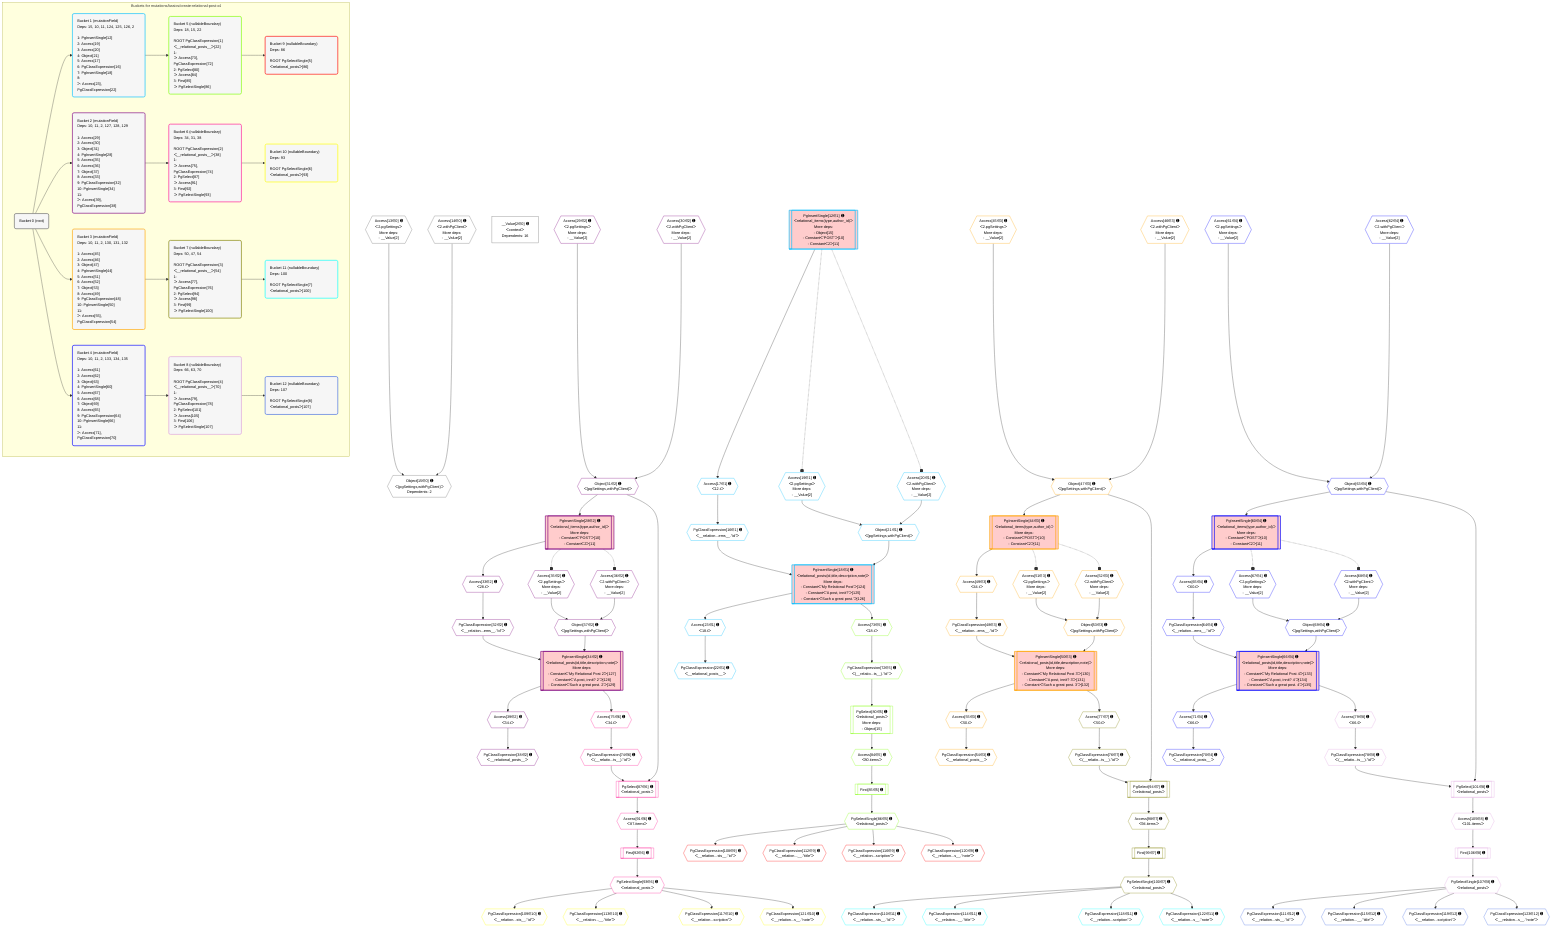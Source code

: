 %%{init: {'themeVariables': { 'fontSize': '12px'}}}%%
graph TD
    classDef path fill:#eee,stroke:#000,color:#000
    classDef plan fill:#fff,stroke-width:1px,color:#000
    classDef itemplan fill:#fff,stroke-width:2px,color:#000
    classDef unbatchedplan fill:#dff,stroke-width:1px,color:#000
    classDef sideeffectplan fill:#fcc,stroke-width:2px,color:#000
    classDef bucket fill:#f6f6f6,color:#000,stroke-width:2px,text-align:left

    subgraph "Buckets for mutations/basics/create-relational-post-x4"
    Bucket0("Bucket 0 (root)"):::bucket
    Bucket1("Bucket 1 (mutationField)<br />Deps: 15, 10, 11, 124, 125, 126, 2<br /><br />1: PgInsertSingle[12]<br />2: Access[19]<br />3: Access[20]<br />4: Object[21]<br />5: Access[17]<br />6: PgClassExpression[16]<br />7: PgInsertSingle[18]<br />8: <br />ᐳ: Access[23], PgClassExpression[22]"):::bucket
    Bucket2("Bucket 2 (mutationField)<br />Deps: 10, 11, 2, 127, 128, 129<br /><br />1: Access[29]<br />2: Access[30]<br />3: Object[31]<br />4: PgInsertSingle[28]<br />5: Access[35]<br />6: Access[36]<br />7: Object[37]<br />8: Access[33]<br />9: PgClassExpression[32]<br />10: PgInsertSingle[34]<br />11: <br />ᐳ: Access[39], PgClassExpression[38]"):::bucket
    Bucket3("Bucket 3 (mutationField)<br />Deps: 10, 11, 2, 130, 131, 132<br /><br />1: Access[45]<br />2: Access[46]<br />3: Object[47]<br />4: PgInsertSingle[44]<br />5: Access[51]<br />6: Access[52]<br />7: Object[53]<br />8: Access[49]<br />9: PgClassExpression[48]<br />10: PgInsertSingle[50]<br />11: <br />ᐳ: Access[55], PgClassExpression[54]"):::bucket
    Bucket4("Bucket 4 (mutationField)<br />Deps: 10, 11, 2, 133, 134, 135<br /><br />1: Access[61]<br />2: Access[62]<br />3: Object[63]<br />4: PgInsertSingle[60]<br />5: Access[67]<br />6: Access[68]<br />7: Object[69]<br />8: Access[65]<br />9: PgClassExpression[64]<br />10: PgInsertSingle[66]<br />11: <br />ᐳ: Access[71], PgClassExpression[70]"):::bucket
    Bucket5("Bucket 5 (nullableBoundary)<br />Deps: 18, 15, 22<br /><br />ROOT PgClassExpression{1}ᐸ__relational_posts__ᐳ[22]<br />1: <br />ᐳ: Access[73], PgClassExpression[72]<br />2: PgSelect[80]<br />ᐳ: Access[84]<br />3: First[85]<br />ᐳ: PgSelectSingle[86]"):::bucket
    Bucket6("Bucket 6 (nullableBoundary)<br />Deps: 34, 31, 38<br /><br />ROOT PgClassExpression{2}ᐸ__relational_posts__ᐳ[38]<br />1: <br />ᐳ: Access[75], PgClassExpression[74]<br />2: PgSelect[87]<br />ᐳ: Access[91]<br />3: First[92]<br />ᐳ: PgSelectSingle[93]"):::bucket
    Bucket7("Bucket 7 (nullableBoundary)<br />Deps: 50, 47, 54<br /><br />ROOT PgClassExpression{3}ᐸ__relational_posts__ᐳ[54]<br />1: <br />ᐳ: Access[77], PgClassExpression[76]<br />2: PgSelect[94]<br />ᐳ: Access[98]<br />3: First[99]<br />ᐳ: PgSelectSingle[100]"):::bucket
    Bucket8("Bucket 8 (nullableBoundary)<br />Deps: 66, 63, 70<br /><br />ROOT PgClassExpression{4}ᐸ__relational_posts__ᐳ[70]<br />1: <br />ᐳ: Access[79], PgClassExpression[78]<br />2: PgSelect[101]<br />ᐳ: Access[105]<br />3: First[106]<br />ᐳ: PgSelectSingle[107]"):::bucket
    Bucket9("Bucket 9 (nullableBoundary)<br />Deps: 86<br /><br />ROOT PgSelectSingle{5}ᐸrelational_postsᐳ[86]"):::bucket
    Bucket10("Bucket 10 (nullableBoundary)<br />Deps: 93<br /><br />ROOT PgSelectSingle{6}ᐸrelational_postsᐳ[93]"):::bucket
    Bucket11("Bucket 11 (nullableBoundary)<br />Deps: 100<br /><br />ROOT PgSelectSingle{7}ᐸrelational_postsᐳ[100]"):::bucket
    Bucket12("Bucket 12 (nullableBoundary)<br />Deps: 107<br /><br />ROOT PgSelectSingle{8}ᐸrelational_postsᐳ[107]"):::bucket
    end
    Bucket0 --> Bucket1 & Bucket2 & Bucket3 & Bucket4
    Bucket1 --> Bucket5
    Bucket2 --> Bucket6
    Bucket3 --> Bucket7
    Bucket4 --> Bucket8
    Bucket5 --> Bucket9
    Bucket6 --> Bucket10
    Bucket7 --> Bucket11
    Bucket8 --> Bucket12

    %% plan dependencies
    Object15{{"Object[15∈0] ➊<br />ᐸ{pgSettings,withPgClient}ᐳ<br />Dependents: 2"}}:::plan
    Access13{{"Access[13∈0] ➊<br />ᐸ2.pgSettingsᐳ<br />More deps:<br />- __Value[2]"}}:::plan
    Access14{{"Access[14∈0] ➊<br />ᐸ2.withPgClientᐳ<br />More deps:<br />- __Value[2]"}}:::plan
    Access13 & Access14 --> Object15
    __Value2["__Value[2∈0] ➊<br />ᐸcontextᐳ<br />Dependents: 16"]:::plan
    PgInsertSingle18[["PgInsertSingle[18∈1] ➊<br />ᐸrelational_posts(id,title,description,note)ᐳ<br />More deps:<br />- Constantᐸ'My Relational Post'ᐳ[124]<br />- Constantᐸ'A post, innit?'ᐳ[125]<br />- Constantᐸ'Such a great post.'ᐳ[126]"]]:::sideeffectplan
    Object21{{"Object[21∈1] ➊<br />ᐸ{pgSettings,withPgClient}ᐳ"}}:::plan
    PgClassExpression16{{"PgClassExpression[16∈1] ➊<br />ᐸ__relation...ems__.”id”ᐳ"}}:::plan
    Object21 & PgClassExpression16 --> PgInsertSingle18
    PgInsertSingle12[["PgInsertSingle[12∈1] ➊<br />ᐸrelational_items(type,author_id)ᐳ<br />More deps:<br />- Object[15]<br />- Constantᐸ'POST'ᐳ[10]<br />- Constantᐸ2ᐳ[11]"]]:::sideeffectplan
    Access19{{"Access[19∈1] ➊<br />ᐸ2.pgSettingsᐳ<br />More deps:<br />- __Value[2]"}}:::plan
    Access20{{"Access[20∈1] ➊<br />ᐸ2.withPgClientᐳ<br />More deps:<br />- __Value[2]"}}:::plan
    Access19 & Access20 --> Object21
    Access17{{"Access[17∈1] ➊<br />ᐸ12.tᐳ"}}:::plan
    Access17 --> PgClassExpression16
    PgInsertSingle12 --> Access17
    PgClassExpression22{{"PgClassExpression[22∈1] ➊<br />ᐸ__relational_posts__ᐳ"}}:::plan
    Access23{{"Access[23∈1] ➊<br />ᐸ18.tᐳ"}}:::plan
    Access23 --> PgClassExpression22
    PgInsertSingle18 --> Access23
    PgInsertSingle34[["PgInsertSingle[34∈2] ➊<br />ᐸrelational_posts(id,title,description,note)ᐳ<br />More deps:<br />- Constantᐸ'My Relational Post 2'ᐳ[127]<br />- Constantᐸ'A post, innit? 2'ᐳ[128]<br />- Constantᐸ'Such a great post. 2'ᐳ[129]"]]:::sideeffectplan
    Object37{{"Object[37∈2] ➊<br />ᐸ{pgSettings,withPgClient}ᐳ"}}:::plan
    PgClassExpression32{{"PgClassExpression[32∈2] ➊<br />ᐸ__relation...ems__.”id”ᐳ"}}:::plan
    Object37 & PgClassExpression32 --> PgInsertSingle34
    PgInsertSingle28[["PgInsertSingle[28∈2] ➊<br />ᐸrelational_items(type,author_id)ᐳ<br />More deps:<br />- Constantᐸ'POST'ᐳ[10]<br />- Constantᐸ2ᐳ[11]"]]:::sideeffectplan
    Object31{{"Object[31∈2] ➊<br />ᐸ{pgSettings,withPgClient}ᐳ"}}:::plan
    Object31 --> PgInsertSingle28
    Access29{{"Access[29∈2] ➊<br />ᐸ2.pgSettingsᐳ<br />More deps:<br />- __Value[2]"}}:::plan
    Access30{{"Access[30∈2] ➊<br />ᐸ2.withPgClientᐳ<br />More deps:<br />- __Value[2]"}}:::plan
    Access29 & Access30 --> Object31
    Access35{{"Access[35∈2] ➊<br />ᐸ2.pgSettingsᐳ<br />More deps:<br />- __Value[2]"}}:::plan
    Access36{{"Access[36∈2] ➊<br />ᐸ2.withPgClientᐳ<br />More deps:<br />- __Value[2]"}}:::plan
    Access35 & Access36 --> Object37
    Access33{{"Access[33∈2] ➊<br />ᐸ28.tᐳ"}}:::plan
    Access33 --> PgClassExpression32
    PgInsertSingle28 --> Access33
    PgClassExpression38{{"PgClassExpression[38∈2] ➊<br />ᐸ__relational_posts__ᐳ"}}:::plan
    Access39{{"Access[39∈2] ➊<br />ᐸ34.tᐳ"}}:::plan
    Access39 --> PgClassExpression38
    PgInsertSingle34 --> Access39
    PgInsertSingle50[["PgInsertSingle[50∈3] ➊<br />ᐸrelational_posts(id,title,description,note)ᐳ<br />More deps:<br />- Constantᐸ'My Relational Post 3'ᐳ[130]<br />- Constantᐸ'A post, innit? 3'ᐳ[131]<br />- Constantᐸ'Such a great post. 3'ᐳ[132]"]]:::sideeffectplan
    Object53{{"Object[53∈3] ➊<br />ᐸ{pgSettings,withPgClient}ᐳ"}}:::plan
    PgClassExpression48{{"PgClassExpression[48∈3] ➊<br />ᐸ__relation...ems__.”id”ᐳ"}}:::plan
    Object53 & PgClassExpression48 --> PgInsertSingle50
    PgInsertSingle44[["PgInsertSingle[44∈3] ➊<br />ᐸrelational_items(type,author_id)ᐳ<br />More deps:<br />- Constantᐸ'POST'ᐳ[10]<br />- Constantᐸ2ᐳ[11]"]]:::sideeffectplan
    Object47{{"Object[47∈3] ➊<br />ᐸ{pgSettings,withPgClient}ᐳ"}}:::plan
    Object47 --> PgInsertSingle44
    Access45{{"Access[45∈3] ➊<br />ᐸ2.pgSettingsᐳ<br />More deps:<br />- __Value[2]"}}:::plan
    Access46{{"Access[46∈3] ➊<br />ᐸ2.withPgClientᐳ<br />More deps:<br />- __Value[2]"}}:::plan
    Access45 & Access46 --> Object47
    Access51{{"Access[51∈3] ➊<br />ᐸ2.pgSettingsᐳ<br />More deps:<br />- __Value[2]"}}:::plan
    Access52{{"Access[52∈3] ➊<br />ᐸ2.withPgClientᐳ<br />More deps:<br />- __Value[2]"}}:::plan
    Access51 & Access52 --> Object53
    Access49{{"Access[49∈3] ➊<br />ᐸ44.tᐳ"}}:::plan
    Access49 --> PgClassExpression48
    PgInsertSingle44 --> Access49
    PgClassExpression54{{"PgClassExpression[54∈3] ➊<br />ᐸ__relational_posts__ᐳ"}}:::plan
    Access55{{"Access[55∈3] ➊<br />ᐸ50.tᐳ"}}:::plan
    Access55 --> PgClassExpression54
    PgInsertSingle50 --> Access55
    PgInsertSingle66[["PgInsertSingle[66∈4] ➊<br />ᐸrelational_posts(id,title,description,note)ᐳ<br />More deps:<br />- Constantᐸ'My Relational Post 4'ᐳ[133]<br />- Constantᐸ'A post, innit? 4'ᐳ[134]<br />- Constantᐸ'Such a great post. 4'ᐳ[135]"]]:::sideeffectplan
    Object69{{"Object[69∈4] ➊<br />ᐸ{pgSettings,withPgClient}ᐳ"}}:::plan
    PgClassExpression64{{"PgClassExpression[64∈4] ➊<br />ᐸ__relation...ems__.”id”ᐳ"}}:::plan
    Object69 & PgClassExpression64 --> PgInsertSingle66
    PgInsertSingle60[["PgInsertSingle[60∈4] ➊<br />ᐸrelational_items(type,author_id)ᐳ<br />More deps:<br />- Constantᐸ'POST'ᐳ[10]<br />- Constantᐸ2ᐳ[11]"]]:::sideeffectplan
    Object63{{"Object[63∈4] ➊<br />ᐸ{pgSettings,withPgClient}ᐳ"}}:::plan
    Object63 --> PgInsertSingle60
    Access61{{"Access[61∈4] ➊<br />ᐸ2.pgSettingsᐳ<br />More deps:<br />- __Value[2]"}}:::plan
    Access62{{"Access[62∈4] ➊<br />ᐸ2.withPgClientᐳ<br />More deps:<br />- __Value[2]"}}:::plan
    Access61 & Access62 --> Object63
    Access67{{"Access[67∈4] ➊<br />ᐸ2.pgSettingsᐳ<br />More deps:<br />- __Value[2]"}}:::plan
    Access68{{"Access[68∈4] ➊<br />ᐸ2.withPgClientᐳ<br />More deps:<br />- __Value[2]"}}:::plan
    Access67 & Access68 --> Object69
    Access65{{"Access[65∈4] ➊<br />ᐸ60.tᐳ"}}:::plan
    Access65 --> PgClassExpression64
    PgInsertSingle60 --> Access65
    PgClassExpression70{{"PgClassExpression[70∈4] ➊<br />ᐸ__relational_posts__ᐳ"}}:::plan
    Access71{{"Access[71∈4] ➊<br />ᐸ66.tᐳ"}}:::plan
    Access71 --> PgClassExpression70
    PgInsertSingle66 --> Access71
    PgSelect80[["PgSelect[80∈5] ➊<br />ᐸrelational_postsᐳ<br />More deps:<br />- Object[15]"]]:::plan
    PgClassExpression72{{"PgClassExpression[72∈5] ➊<br />ᐸ(__relatio...ts__).”id”ᐳ"}}:::plan
    PgClassExpression72 --> PgSelect80
    Access73{{"Access[73∈5] ➊<br />ᐸ18.tᐳ"}}:::plan
    Access73 --> PgClassExpression72
    PgInsertSingle18 --> Access73
    Access84{{"Access[84∈5] ➊<br />ᐸ80.itemsᐳ"}}:::plan
    PgSelect80 --> Access84
    First85[["First[85∈5] ➊"]]:::plan
    Access84 --> First85
    PgSelectSingle86{{"PgSelectSingle[86∈5] ➊<br />ᐸrelational_postsᐳ"}}:::plan
    First85 --> PgSelectSingle86
    PgSelect87[["PgSelect[87∈6] ➊<br />ᐸrelational_postsᐳ"]]:::plan
    PgClassExpression74{{"PgClassExpression[74∈6] ➊<br />ᐸ(__relatio...ts__).”id”ᐳ"}}:::plan
    Object31 & PgClassExpression74 --> PgSelect87
    Access75{{"Access[75∈6] ➊<br />ᐸ34.tᐳ"}}:::plan
    Access75 --> PgClassExpression74
    PgInsertSingle34 --> Access75
    Access91{{"Access[91∈6] ➊<br />ᐸ87.itemsᐳ"}}:::plan
    PgSelect87 --> Access91
    First92[["First[92∈6] ➊"]]:::plan
    Access91 --> First92
    PgSelectSingle93{{"PgSelectSingle[93∈6] ➊<br />ᐸrelational_postsᐳ"}}:::plan
    First92 --> PgSelectSingle93
    PgSelect94[["PgSelect[94∈7] ➊<br />ᐸrelational_postsᐳ"]]:::plan
    PgClassExpression76{{"PgClassExpression[76∈7] ➊<br />ᐸ(__relatio...ts__).”id”ᐳ"}}:::plan
    Object47 & PgClassExpression76 --> PgSelect94
    Access77{{"Access[77∈7] ➊<br />ᐸ50.tᐳ"}}:::plan
    Access77 --> PgClassExpression76
    PgInsertSingle50 --> Access77
    Access98{{"Access[98∈7] ➊<br />ᐸ94.itemsᐳ"}}:::plan
    PgSelect94 --> Access98
    First99[["First[99∈7] ➊"]]:::plan
    Access98 --> First99
    PgSelectSingle100{{"PgSelectSingle[100∈7] ➊<br />ᐸrelational_postsᐳ"}}:::plan
    First99 --> PgSelectSingle100
    PgSelect101[["PgSelect[101∈8] ➊<br />ᐸrelational_postsᐳ"]]:::plan
    PgClassExpression78{{"PgClassExpression[78∈8] ➊<br />ᐸ(__relatio...ts__).”id”ᐳ"}}:::plan
    Object63 & PgClassExpression78 --> PgSelect101
    Access79{{"Access[79∈8] ➊<br />ᐸ66.tᐳ"}}:::plan
    Access79 --> PgClassExpression78
    PgInsertSingle66 --> Access79
    Access105{{"Access[105∈8] ➊<br />ᐸ101.itemsᐳ"}}:::plan
    PgSelect101 --> Access105
    First106[["First[106∈8] ➊"]]:::plan
    Access105 --> First106
    PgSelectSingle107{{"PgSelectSingle[107∈8] ➊<br />ᐸrelational_postsᐳ"}}:::plan
    First106 --> PgSelectSingle107
    PgClassExpression108{{"PgClassExpression[108∈9] ➊<br />ᐸ__relation...sts__.”id”ᐳ"}}:::plan
    PgSelectSingle86 --> PgClassExpression108
    PgClassExpression112{{"PgClassExpression[112∈9] ➊<br />ᐸ__relation...__.”title”ᐳ"}}:::plan
    PgSelectSingle86 --> PgClassExpression112
    PgClassExpression116{{"PgClassExpression[116∈9] ➊<br />ᐸ__relation...scription”ᐳ"}}:::plan
    PgSelectSingle86 --> PgClassExpression116
    PgClassExpression120{{"PgClassExpression[120∈9] ➊<br />ᐸ__relation...s__.”note”ᐳ"}}:::plan
    PgSelectSingle86 --> PgClassExpression120
    PgClassExpression109{{"PgClassExpression[109∈10] ➊<br />ᐸ__relation...sts__.”id”ᐳ"}}:::plan
    PgSelectSingle93 --> PgClassExpression109
    PgClassExpression113{{"PgClassExpression[113∈10] ➊<br />ᐸ__relation...__.”title”ᐳ"}}:::plan
    PgSelectSingle93 --> PgClassExpression113
    PgClassExpression117{{"PgClassExpression[117∈10] ➊<br />ᐸ__relation...scription”ᐳ"}}:::plan
    PgSelectSingle93 --> PgClassExpression117
    PgClassExpression121{{"PgClassExpression[121∈10] ➊<br />ᐸ__relation...s__.”note”ᐳ"}}:::plan
    PgSelectSingle93 --> PgClassExpression121
    PgClassExpression110{{"PgClassExpression[110∈11] ➊<br />ᐸ__relation...sts__.”id”ᐳ"}}:::plan
    PgSelectSingle100 --> PgClassExpression110
    PgClassExpression114{{"PgClassExpression[114∈11] ➊<br />ᐸ__relation...__.”title”ᐳ"}}:::plan
    PgSelectSingle100 --> PgClassExpression114
    PgClassExpression118{{"PgClassExpression[118∈11] ➊<br />ᐸ__relation...scription”ᐳ"}}:::plan
    PgSelectSingle100 --> PgClassExpression118
    PgClassExpression122{{"PgClassExpression[122∈11] ➊<br />ᐸ__relation...s__.”note”ᐳ"}}:::plan
    PgSelectSingle100 --> PgClassExpression122
    PgClassExpression111{{"PgClassExpression[111∈12] ➊<br />ᐸ__relation...sts__.”id”ᐳ"}}:::plan
    PgSelectSingle107 --> PgClassExpression111
    PgClassExpression115{{"PgClassExpression[115∈12] ➊<br />ᐸ__relation...__.”title”ᐳ"}}:::plan
    PgSelectSingle107 --> PgClassExpression115
    PgClassExpression119{{"PgClassExpression[119∈12] ➊<br />ᐸ__relation...scription”ᐳ"}}:::plan
    PgSelectSingle107 --> PgClassExpression119
    PgClassExpression123{{"PgClassExpression[123∈12] ➊<br />ᐸ__relation...s__.”note”ᐳ"}}:::plan
    PgSelectSingle107 --> PgClassExpression123

    %% define steps
    classDef bucket0 stroke:#696969
    class Bucket0,__Value2,Access13,Access14,Object15 bucket0
    classDef bucket1 stroke:#00bfff
    class Bucket1,PgInsertSingle12,PgClassExpression16,Access17,PgInsertSingle18,Access19,Access20,Object21,PgClassExpression22,Access23 bucket1
    classDef bucket2 stroke:#7f007f
    class Bucket2,PgInsertSingle28,Access29,Access30,Object31,PgClassExpression32,Access33,PgInsertSingle34,Access35,Access36,Object37,PgClassExpression38,Access39 bucket2
    classDef bucket3 stroke:#ffa500
    class Bucket3,PgInsertSingle44,Access45,Access46,Object47,PgClassExpression48,Access49,PgInsertSingle50,Access51,Access52,Object53,PgClassExpression54,Access55 bucket3
    classDef bucket4 stroke:#0000ff
    class Bucket4,PgInsertSingle60,Access61,Access62,Object63,PgClassExpression64,Access65,PgInsertSingle66,Access67,Access68,Object69,PgClassExpression70,Access71 bucket4
    classDef bucket5 stroke:#7fff00
    class Bucket5,PgClassExpression72,Access73,PgSelect80,Access84,First85,PgSelectSingle86 bucket5
    classDef bucket6 stroke:#ff1493
    class Bucket6,PgClassExpression74,Access75,PgSelect87,Access91,First92,PgSelectSingle93 bucket6
    classDef bucket7 stroke:#808000
    class Bucket7,PgClassExpression76,Access77,PgSelect94,Access98,First99,PgSelectSingle100 bucket7
    classDef bucket8 stroke:#dda0dd
    class Bucket8,PgClassExpression78,Access79,PgSelect101,Access105,First106,PgSelectSingle107 bucket8
    classDef bucket9 stroke:#ff0000
    class Bucket9,PgClassExpression108,PgClassExpression112,PgClassExpression116,PgClassExpression120 bucket9
    classDef bucket10 stroke:#ffff00
    class Bucket10,PgClassExpression109,PgClassExpression113,PgClassExpression117,PgClassExpression121 bucket10
    classDef bucket11 stroke:#00ffff
    class Bucket11,PgClassExpression110,PgClassExpression114,PgClassExpression118,PgClassExpression122 bucket11
    classDef bucket12 stroke:#4169e1
    class Bucket12,PgClassExpression111,PgClassExpression115,PgClassExpression119,PgClassExpression123 bucket12

    %% implicit side effects
    PgInsertSingle12 -.-o Access19
    PgInsertSingle12 -.-o Access20
    PgInsertSingle28 -.-o Access35
    PgInsertSingle28 -.-o Access36
    PgInsertSingle44 -.-o Access51
    PgInsertSingle44 -.-o Access52
    PgInsertSingle60 -.-o Access67
    PgInsertSingle60 -.-o Access68